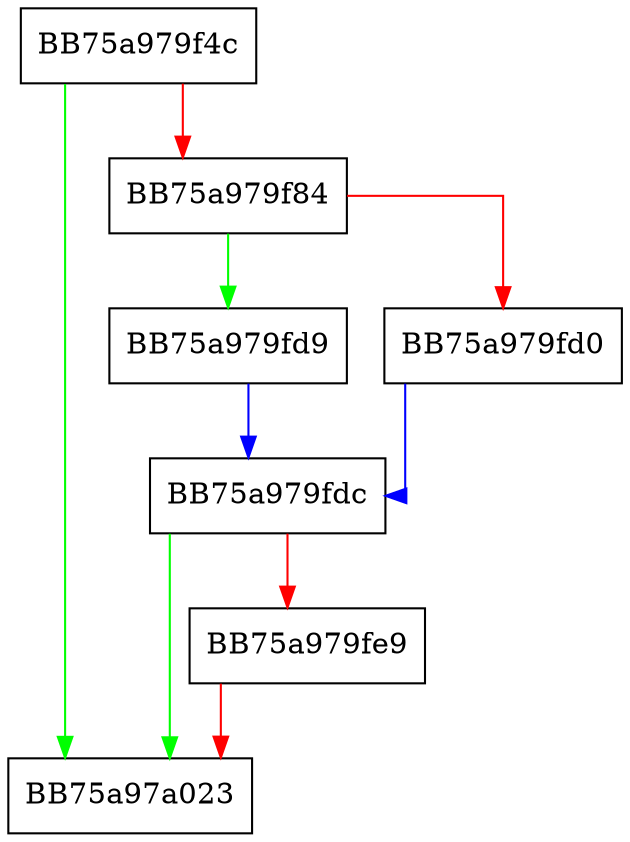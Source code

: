 digraph post {
  node [shape="box"];
  graph [splines=ortho];
  BB75a979f4c -> BB75a97a023 [color="green"];
  BB75a979f4c -> BB75a979f84 [color="red"];
  BB75a979f84 -> BB75a979fd9 [color="green"];
  BB75a979f84 -> BB75a979fd0 [color="red"];
  BB75a979fd0 -> BB75a979fdc [color="blue"];
  BB75a979fd9 -> BB75a979fdc [color="blue"];
  BB75a979fdc -> BB75a97a023 [color="green"];
  BB75a979fdc -> BB75a979fe9 [color="red"];
  BB75a979fe9 -> BB75a97a023 [color="red"];
}